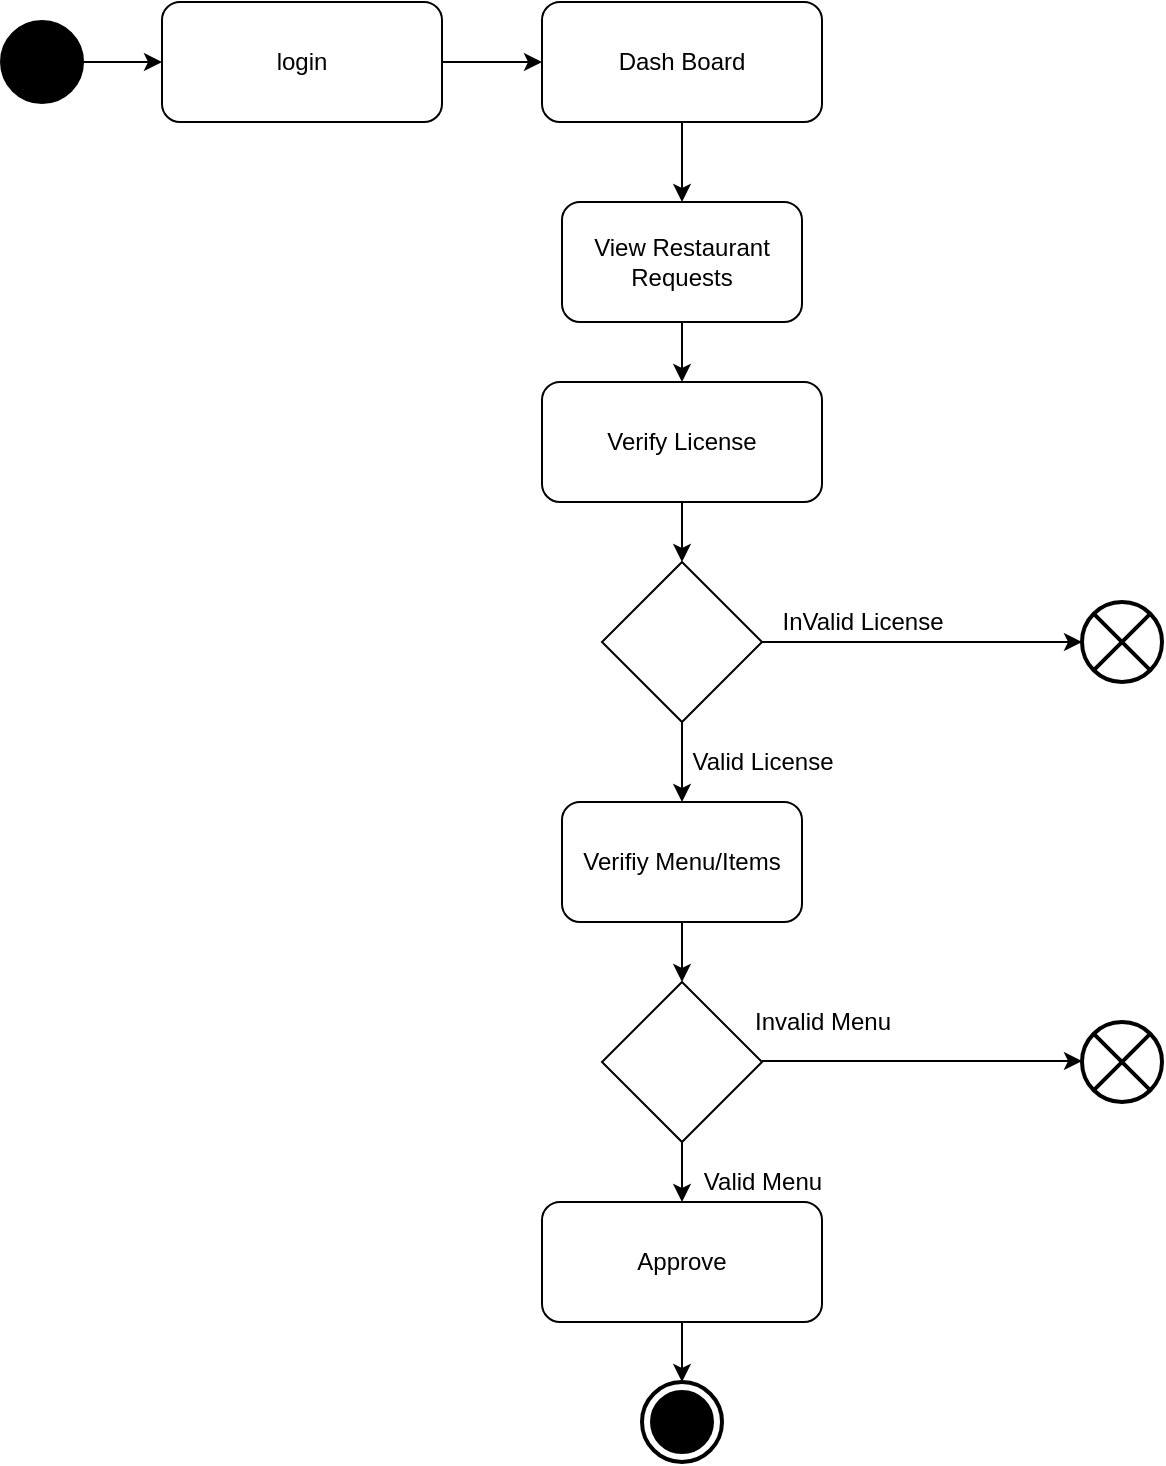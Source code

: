<mxfile version="13.11.0" type="github">
  <diagram id="59L8iR0QtiZjvUsSy4D3" name="Page-1">
    <mxGraphModel dx="1424" dy="782" grid="1" gridSize="10" guides="1" tooltips="1" connect="1" arrows="1" fold="1" page="1" pageScale="1" pageWidth="850" pageHeight="1100" math="0" shadow="0">
      <root>
        <mxCell id="0" />
        <mxCell id="1" parent="0" />
        <mxCell id="7LXmeVbTwtosVICKmcsn-4" value="" style="shape=ellipse;html=1;fillColor=#000000;strokeWidth=2;verticalLabelPosition=bottom;verticalAlignment=top;perimeter=ellipsePerimeter;" vertex="1" parent="1">
          <mxGeometry x="110" y="140" width="40" height="40" as="geometry" />
        </mxCell>
        <mxCell id="7LXmeVbTwtosVICKmcsn-5" value="" style="html=1;shape=mxgraph.sysml.actFinal;strokeWidth=2;verticalLabelPosition=bottom;verticalAlignment=top;" vertex="1" parent="1">
          <mxGeometry x="430" y="820" width="40" height="40" as="geometry" />
        </mxCell>
        <mxCell id="7LXmeVbTwtosVICKmcsn-6" value="" style="edgeStyle=orthogonalEdgeStyle;rounded=0;orthogonalLoop=1;jettySize=auto;html=1;" edge="1" parent="1" source="7LXmeVbTwtosVICKmcsn-7" target="7LXmeVbTwtosVICKmcsn-9">
          <mxGeometry relative="1" as="geometry" />
        </mxCell>
        <mxCell id="7LXmeVbTwtosVICKmcsn-7" value="login" style="shape=rect;html=1;rounded=1;whiteSpace=wrap;align=center;" vertex="1" parent="1">
          <mxGeometry x="190" y="130" width="140" height="60" as="geometry" />
        </mxCell>
        <mxCell id="7LXmeVbTwtosVICKmcsn-8" value="" style="endArrow=classic;html=1;exitX=1;exitY=0.5;exitDx=0;exitDy=0;entryX=0;entryY=0.5;entryDx=0;entryDy=0;" edge="1" parent="1" source="7LXmeVbTwtosVICKmcsn-4" target="7LXmeVbTwtosVICKmcsn-7">
          <mxGeometry width="50" height="50" relative="1" as="geometry">
            <mxPoint x="430" y="160" as="sourcePoint" />
            <mxPoint x="480" y="110" as="targetPoint" />
          </mxGeometry>
        </mxCell>
        <mxCell id="7LXmeVbTwtosVICKmcsn-9" value="Dash Board" style="shape=rect;html=1;rounded=1;whiteSpace=wrap;align=center;" vertex="1" parent="1">
          <mxGeometry x="380" y="130" width="140" height="60" as="geometry" />
        </mxCell>
        <mxCell id="7LXmeVbTwtosVICKmcsn-11" value="Verify License " style="shape=rect;html=1;rounded=1;whiteSpace=wrap;align=center;" vertex="1" parent="1">
          <mxGeometry x="380" y="320" width="140" height="60" as="geometry" />
        </mxCell>
        <mxCell id="7LXmeVbTwtosVICKmcsn-12" value="" style="edgeStyle=orthogonalEdgeStyle;rounded=0;orthogonalLoop=1;jettySize=auto;html=1;" edge="1" parent="1" source="7LXmeVbTwtosVICKmcsn-13">
          <mxGeometry relative="1" as="geometry">
            <mxPoint x="450" y="820" as="targetPoint" />
          </mxGeometry>
        </mxCell>
        <mxCell id="7LXmeVbTwtosVICKmcsn-13" value="Approve" style="shape=rect;html=1;rounded=1;whiteSpace=wrap;align=center;" vertex="1" parent="1">
          <mxGeometry x="380" y="730" width="140" height="60" as="geometry" />
        </mxCell>
        <mxCell id="7LXmeVbTwtosVICKmcsn-15" value="" style="edgeStyle=orthogonalEdgeStyle;rounded=0;orthogonalLoop=1;jettySize=auto;html=1;" edge="1" parent="1" source="7LXmeVbTwtosVICKmcsn-9" target="7LXmeVbTwtosVICKmcsn-18">
          <mxGeometry relative="1" as="geometry">
            <mxPoint x="530" y="160" as="sourcePoint" />
            <mxPoint x="450" y="230" as="targetPoint" />
          </mxGeometry>
        </mxCell>
        <mxCell id="7LXmeVbTwtosVICKmcsn-17" value="" style="edgeStyle=orthogonalEdgeStyle;rounded=0;orthogonalLoop=1;jettySize=auto;html=1;exitX=0.5;exitY=1;exitDx=0;exitDy=0;" edge="1" parent="1" source="7LXmeVbTwtosVICKmcsn-18">
          <mxGeometry relative="1" as="geometry">
            <mxPoint x="450" y="320" as="targetPoint" />
          </mxGeometry>
        </mxCell>
        <mxCell id="7LXmeVbTwtosVICKmcsn-18" value="View Restaurant Requests" style="rounded=1;whiteSpace=wrap;html=1;" vertex="1" parent="1">
          <mxGeometry x="390" y="230" width="120" height="60" as="geometry" />
        </mxCell>
        <mxCell id="7LXmeVbTwtosVICKmcsn-40" value="" style="edgeStyle=orthogonalEdgeStyle;rounded=0;orthogonalLoop=1;jettySize=auto;html=1;" edge="1" parent="1" source="7LXmeVbTwtosVICKmcsn-20" target="7LXmeVbTwtosVICKmcsn-39">
          <mxGeometry relative="1" as="geometry" />
        </mxCell>
        <mxCell id="7LXmeVbTwtosVICKmcsn-20" value="Verifiy Menu/Items" style="rounded=1;whiteSpace=wrap;html=1;" vertex="1" parent="1">
          <mxGeometry x="390" y="530" width="120" height="60" as="geometry" />
        </mxCell>
        <mxCell id="7LXmeVbTwtosVICKmcsn-21" value="" style="edgeStyle=orthogonalEdgeStyle;rounded=0;orthogonalLoop=1;jettySize=auto;html=1;" edge="1" parent="1" source="7LXmeVbTwtosVICKmcsn-11" target="7LXmeVbTwtosVICKmcsn-22">
          <mxGeometry relative="1" as="geometry" />
        </mxCell>
        <mxCell id="7LXmeVbTwtosVICKmcsn-37" value="" style="edgeStyle=orthogonalEdgeStyle;rounded=0;orthogonalLoop=1;jettySize=auto;html=1;" edge="1" parent="1" source="7LXmeVbTwtosVICKmcsn-22" target="7LXmeVbTwtosVICKmcsn-20">
          <mxGeometry relative="1" as="geometry" />
        </mxCell>
        <mxCell id="7LXmeVbTwtosVICKmcsn-22" value="" style="rhombus;whiteSpace=wrap;html=1;" vertex="1" parent="1">
          <mxGeometry x="410" y="410" width="80" height="80" as="geometry" />
        </mxCell>
        <mxCell id="7LXmeVbTwtosVICKmcsn-23" value="" style="html=1;shape=mxgraph.sysml.flowFinal;strokeWidth=2;verticalLabelPosition=bottom;verticalAlignment=top;" vertex="1" parent="1">
          <mxGeometry x="650" y="430" width="40" height="40" as="geometry" />
        </mxCell>
        <mxCell id="7LXmeVbTwtosVICKmcsn-24" value="" style="edgeStyle=orthogonalEdgeStyle;rounded=0;orthogonalLoop=1;jettySize=auto;html=1;exitX=1;exitY=0.5;exitDx=0;exitDy=0;entryX=0;entryY=0.5;entryDx=0;entryDy=0;entryPerimeter=0;" edge="1" parent="1">
          <mxGeometry relative="1" as="geometry">
            <mxPoint x="490" y="450" as="sourcePoint" />
            <mxPoint x="650" y="450" as="targetPoint" />
          </mxGeometry>
        </mxCell>
        <mxCell id="7LXmeVbTwtosVICKmcsn-36" value="InValid License" style="text;html=1;align=center;verticalAlign=middle;resizable=0;points=[];autosize=1;" vertex="1" parent="1">
          <mxGeometry x="490" y="430" width="100" height="20" as="geometry" />
        </mxCell>
        <mxCell id="7LXmeVbTwtosVICKmcsn-38" value="Valid License" style="text;html=1;align=center;verticalAlign=middle;resizable=0;points=[];autosize=1;" vertex="1" parent="1">
          <mxGeometry x="445" y="500" width="90" height="20" as="geometry" />
        </mxCell>
        <mxCell id="7LXmeVbTwtosVICKmcsn-43" value="" style="edgeStyle=orthogonalEdgeStyle;rounded=0;orthogonalLoop=1;jettySize=auto;html=1;" edge="1" parent="1" source="7LXmeVbTwtosVICKmcsn-39" target="7LXmeVbTwtosVICKmcsn-13">
          <mxGeometry relative="1" as="geometry" />
        </mxCell>
        <mxCell id="7LXmeVbTwtosVICKmcsn-39" value="" style="rhombus;whiteSpace=wrap;html=1;" vertex="1" parent="1">
          <mxGeometry x="410" y="620" width="80" height="80" as="geometry" />
        </mxCell>
        <mxCell id="7LXmeVbTwtosVICKmcsn-41" value="" style="edgeStyle=orthogonalEdgeStyle;rounded=0;orthogonalLoop=1;jettySize=auto;html=1;exitX=1;exitY=0.5;exitDx=0;exitDy=0;entryX=0;entryY=0.5;entryDx=0;entryDy=0;entryPerimeter=0;" edge="1" parent="1">
          <mxGeometry relative="1" as="geometry">
            <mxPoint x="490" y="659.5" as="sourcePoint" />
            <mxPoint x="650" y="659.5" as="targetPoint" />
          </mxGeometry>
        </mxCell>
        <mxCell id="7LXmeVbTwtosVICKmcsn-42" value="" style="html=1;shape=mxgraph.sysml.flowFinal;strokeWidth=2;verticalLabelPosition=bottom;verticalAlignment=top;" vertex="1" parent="1">
          <mxGeometry x="650" y="640" width="40" height="40" as="geometry" />
        </mxCell>
        <mxCell id="7LXmeVbTwtosVICKmcsn-44" value="Invalid Menu" style="text;html=1;align=center;verticalAlign=middle;resizable=0;points=[];autosize=1;" vertex="1" parent="1">
          <mxGeometry x="480" y="630" width="80" height="20" as="geometry" />
        </mxCell>
        <mxCell id="7LXmeVbTwtosVICKmcsn-45" value="Valid Menu" style="text;html=1;align=center;verticalAlign=middle;resizable=0;points=[];autosize=1;" vertex="1" parent="1">
          <mxGeometry x="455" y="710" width="70" height="20" as="geometry" />
        </mxCell>
      </root>
    </mxGraphModel>
  </diagram>
</mxfile>
